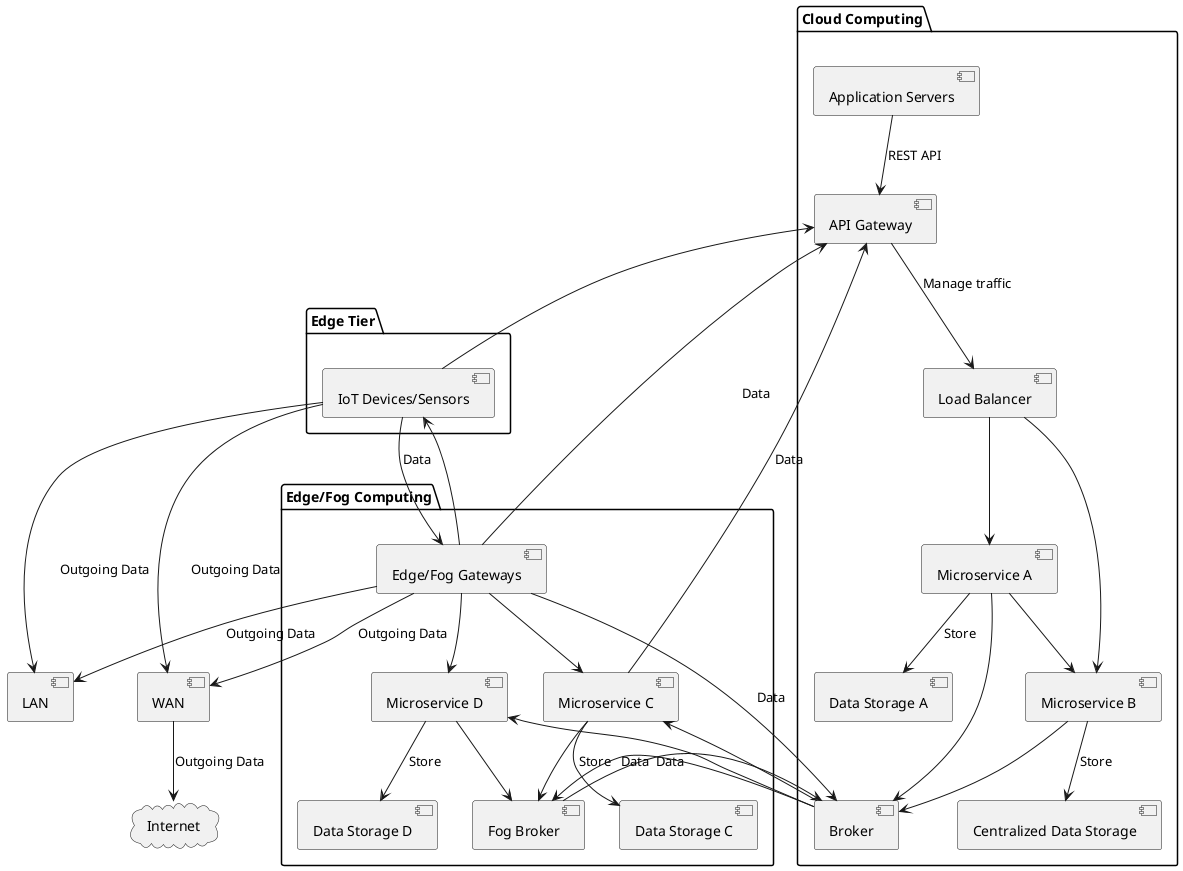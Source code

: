 @startuml

package "Cloud Computing" {
    [Application Servers]
    [API Gateway]
    [Centralized Data Storage]
    [Broker]

    [Microservice A]
    [Data Storage A]
    [Microservice B]
    [Load Balancer]
}

package "Edge/Fog Computing" {
    [Edge/Fog Gateways]
    
    [Fog Broker]
    [Microservice C]
    [Data Storage C]
    [Microservice D]
    [Data Storage D]  
}

package "Edge Tier" {
    [IoT Devices/Sensors]
}

cloud "Internet" {
}

'Microservices and database per service
[Microservice A] --> [Data Storage A] : Store
[Microservice B] --> [Centralized Data Storage] : Store
[Microservice C] --> [Data Storage C] : Store
[Microservice D] --> [Data Storage D] : Store

[Application Servers] --> [API Gateway] : REST API

'Gateway communication
[API Gateway] --> [Load Balancer] : Manage traffic
[Edge/Fog Gateways] --> [Microservice C]
[Edge/Fog Gateways] --> [Microservice D]
[Edge/Fog Gateways] --> [IoT Devices/Sensors]
'Edge tier to cloud and fog
[IoT Devices/Sensors] --> [Edge/Fog Gateways] : Data
[IoT Devices/Sensors] --> [API Gateway]

'Load Balancer to Microservices
[Load Balancer] --> [Microservice A]
[Load Balancer] --> [Microservice B]

'Microservices communication
[Microservice A] --> [Broker]
[Microservice B] --> [Broker]
[Microservice A] --> [Microservice B]
[Microservice C] --> [Fog Broker]
[Microservice D] --> [Fog Broker]

'Fog / Cloud communication
[Fog Broker] -> [Broker] : Data
[Broker] --> [Fog Broker] : Data
[Edge/Fog Gateways] --> [Broker] : Data
[Broker] --> [Microservice C]
[Broker] --> [Microservice D]
[Edge/Fog Gateways] --> [API Gateway] : Data
[Microservice C] --> [API Gateway] : Data

'LAN Outgoing
[Edge/Fog Gateways] --> [LAN] : Outgoing Data
[IoT Devices/Sensors] --> [LAN] : Outgoing Data

'WAN Outgoing
[Edge/Fog Gateways] --> [WAN] : Outgoing Data
[IoT Devices/Sensors] --> [WAN] : Outgoing Data

[WAN] --> Internet : Outgoing Data

@enduml
